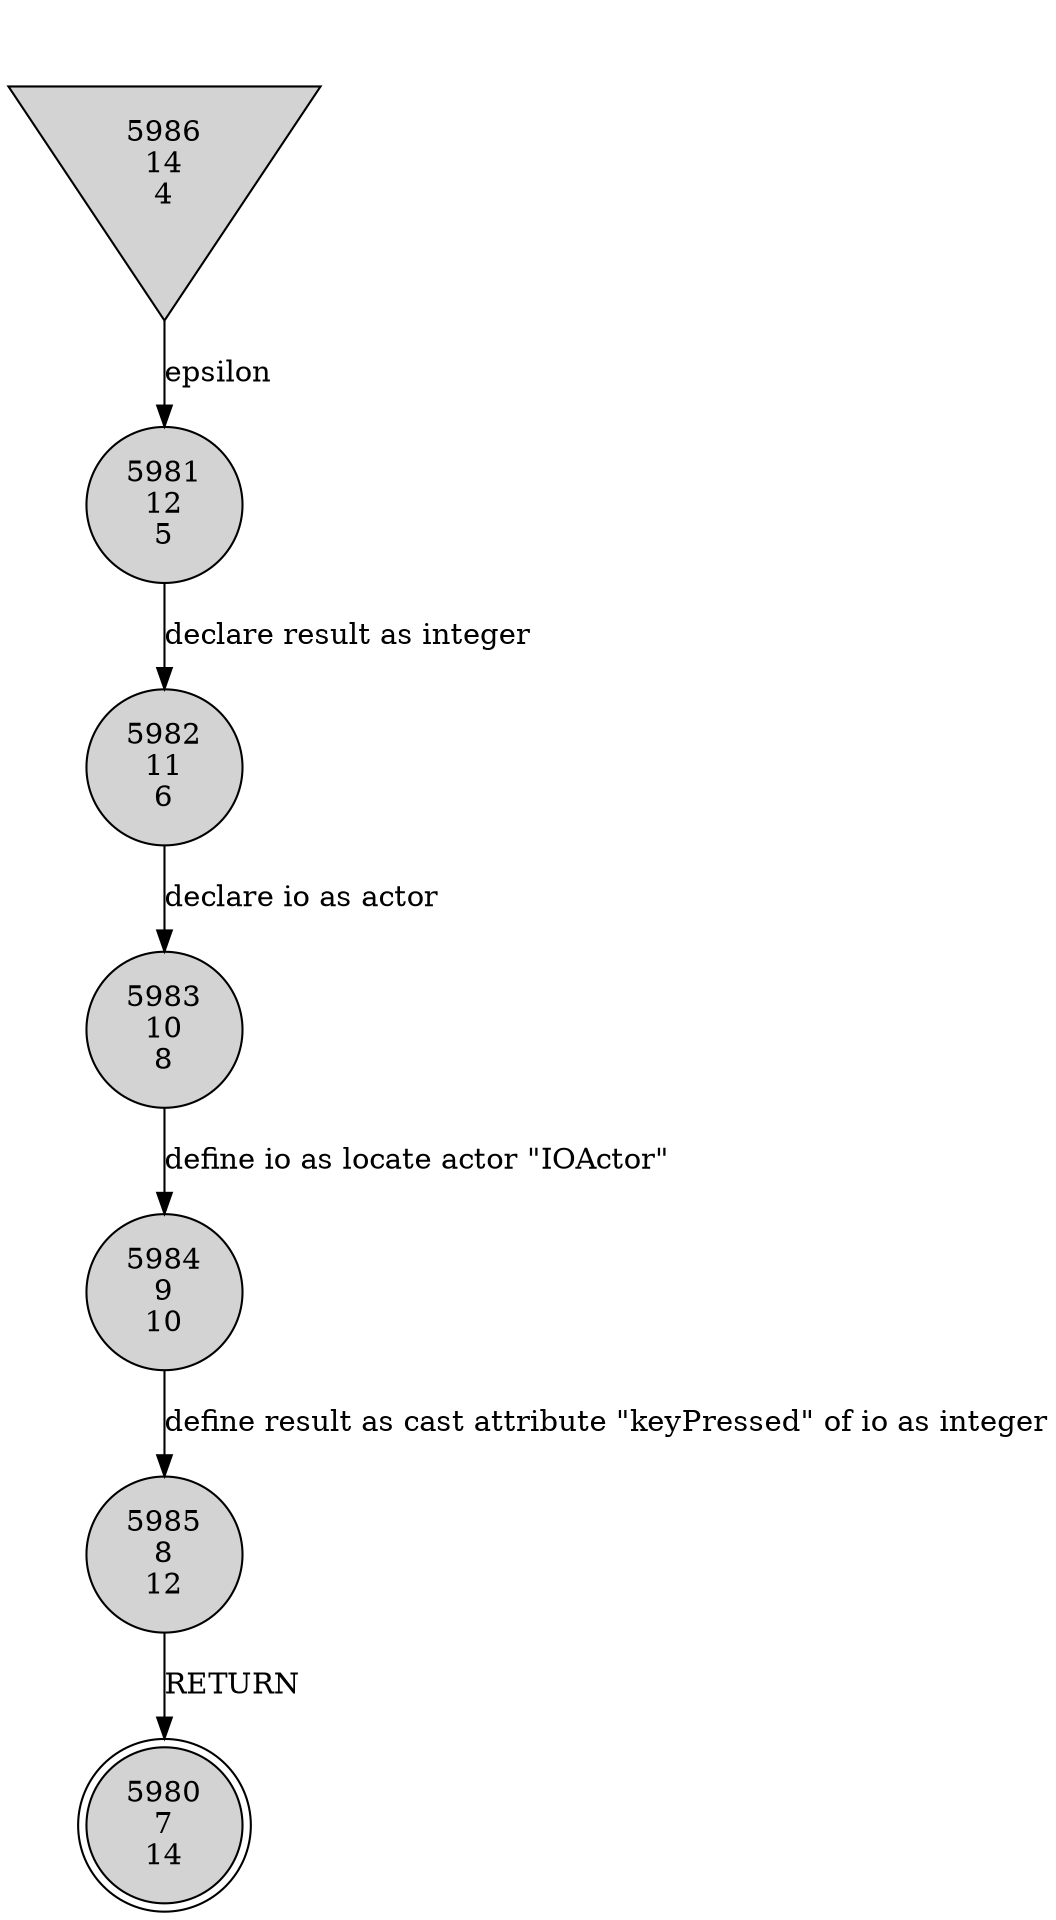 digraph relation {
    node [shape=circle, style=filled];
    5981 [label="5981
12
5" shape=circle penwidth=1]
    5982 [label="5982
11
6" shape=circle penwidth=1]
    5983 [label="5983
10
8" shape=circle penwidth=1]
    5984 [label="5984
9
10" shape=circle penwidth=1]
    5985 [label="5985
8
12" shape=circle penwidth=1]
    5980 [label="5980
7
14" shape=doublecircle penwidth=1]
    5986 [label="5986
14
4" shape=invtriangle penwidth=1]
    5986 -> 5981 [label="epsilon"];
    5981 -> 5982 [label="declare result as integer"];
    5982 -> 5983 [label="declare io as actor"];
    5983 -> 5984 [label="define io as locate actor \"IOActor\""];
    5984 -> 5985 [label="define result as cast attribute \"keyPressed\" of io as integer"];
    5985 -> 5980 [label="RETURN"];
}
